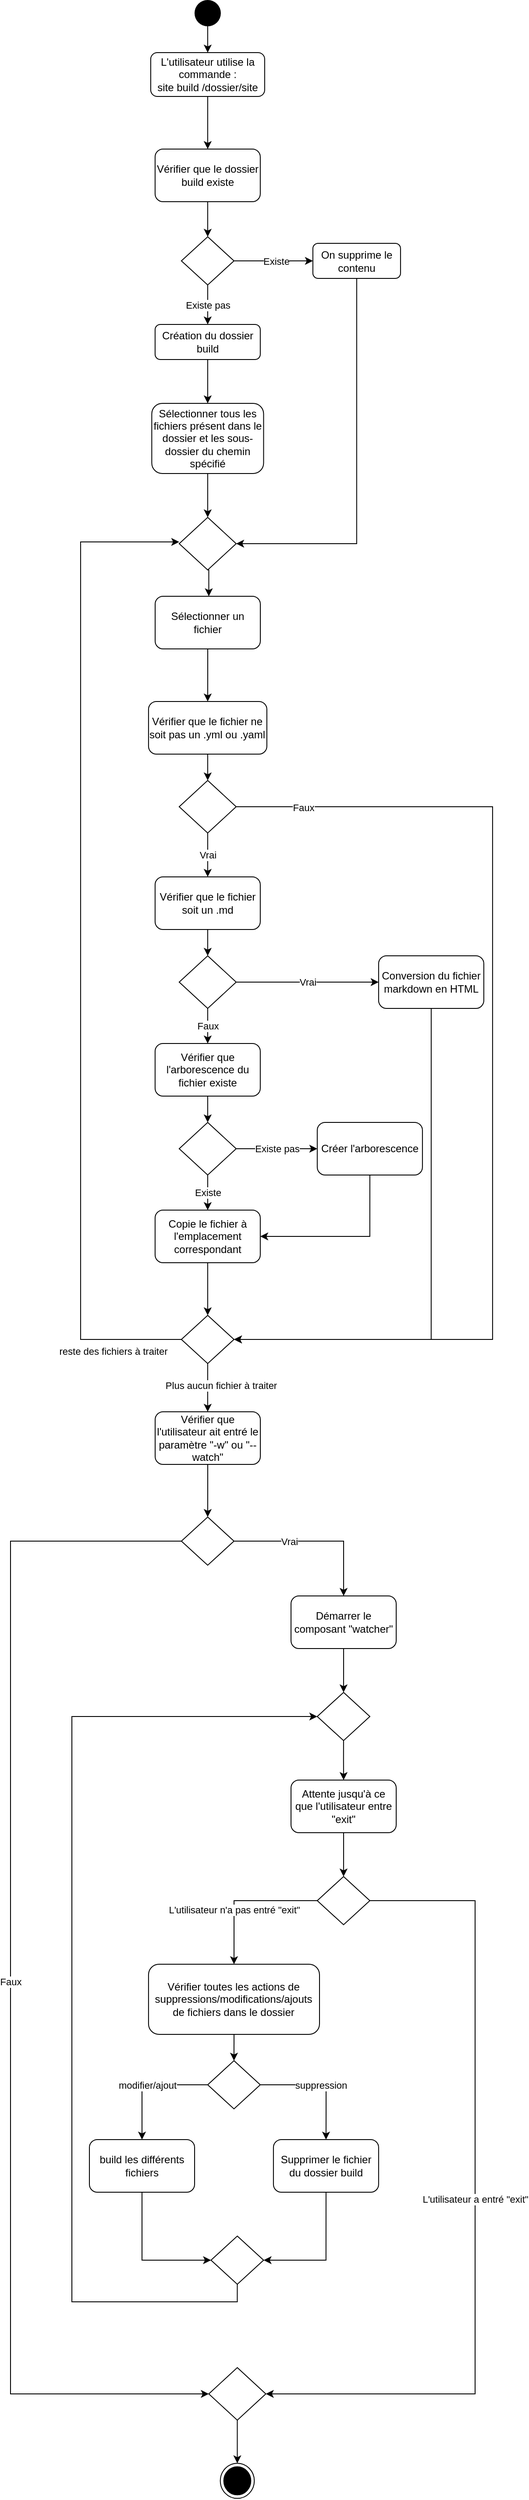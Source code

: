 <mxfile version="19.0.3" type="device" pages="4"><diagram id="C5RBs43oDa-KdzZeNtuy" name="Commande Build"><mxGraphModel dx="1422" dy="2034" grid="1" gridSize="10" guides="1" tooltips="1" connect="1" arrows="1" fold="1" page="1" pageScale="1" pageWidth="827" pageHeight="1169" math="0" shadow="0"><root><mxCell id="WIyWlLk6GJQsqaUBKTNV-0"/><mxCell id="WIyWlLk6GJQsqaUBKTNV-1" parent="WIyWlLk6GJQsqaUBKTNV-0"/><mxCell id="ptI0tRBdh9__5SQR9Xhv-3" style="edgeStyle=orthogonalEdgeStyle;rounded=0;orthogonalLoop=1;jettySize=auto;html=1;exitX=0.5;exitY=1;exitDx=0;exitDy=0;entryX=0.5;entryY=0;entryDx=0;entryDy=0;" parent="WIyWlLk6GJQsqaUBKTNV-1" source="WIyWlLk6GJQsqaUBKTNV-3" target="_w8r6mBDO4OIfjz4VmEl-11" edge="1"><mxGeometry relative="1" as="geometry"/></mxCell><mxCell id="WIyWlLk6GJQsqaUBKTNV-3" value="L'utilisateur utilise la commande :&lt;br&gt;site build /dossier/site" style="rounded=1;whiteSpace=wrap;html=1;fontSize=12;glass=0;strokeWidth=1;shadow=0;" parent="WIyWlLk6GJQsqaUBKTNV-1" vertex="1"><mxGeometry x="239.94" y="-1100" width="130" height="50" as="geometry"/></mxCell><mxCell id="ptI0tRBdh9__5SQR9Xhv-5" value="Existe" style="edgeStyle=orthogonalEdgeStyle;rounded=0;orthogonalLoop=1;jettySize=auto;html=1;exitX=1;exitY=0.5;exitDx=0;exitDy=0;entryX=0;entryY=0.5;entryDx=0;entryDy=0;spacingTop=0;" parent="WIyWlLk6GJQsqaUBKTNV-1" source="_w8r6mBDO4OIfjz4VmEl-14" target="ptI0tRBdh9__5SQR9Xhv-4" edge="1"><mxGeometry x="0.077" relative="1" as="geometry"><mxPoint x="374.94" y="-825.83" as="sourcePoint"/><mxPoint x="439.94" y="-825.83" as="targetPoint"/><mxPoint as="offset"/></mxGeometry></mxCell><mxCell id="er5tVC_h_3RnT4Bw6dKm-1" style="edgeStyle=orthogonalEdgeStyle;rounded=0;orthogonalLoop=1;jettySize=auto;html=1;exitX=0.5;exitY=1;exitDx=0;exitDy=0;entryX=0.5;entryY=0;entryDx=0;entryDy=0;" parent="WIyWlLk6GJQsqaUBKTNV-1" source="WIyWlLk6GJQsqaUBKTNV-12" target="er5tVC_h_3RnT4Bw6dKm-0" edge="1"><mxGeometry relative="1" as="geometry"/></mxCell><mxCell id="WIyWlLk6GJQsqaUBKTNV-12" value="Création du dossier build" style="rounded=1;whiteSpace=wrap;html=1;fontSize=12;glass=0;strokeWidth=1;shadow=0;" parent="WIyWlLk6GJQsqaUBKTNV-1" vertex="1"><mxGeometry x="244.94" y="-790" width="120" height="40" as="geometry"/></mxCell><mxCell id="ptI0tRBdh9__5SQR9Xhv-2" style="edgeStyle=orthogonalEdgeStyle;rounded=0;orthogonalLoop=1;jettySize=auto;html=1;exitX=0.5;exitY=1;exitDx=0;exitDy=0;entryX=0.5;entryY=0;entryDx=0;entryDy=0;" parent="WIyWlLk6GJQsqaUBKTNV-1" source="bXGSAcgydU-lV2JECeTQ-0" target="WIyWlLk6GJQsqaUBKTNV-3" edge="1"><mxGeometry relative="1" as="geometry"/></mxCell><mxCell id="bXGSAcgydU-lV2JECeTQ-0" value="" style="ellipse;fillColor=#000000;strokeColor=none;" parent="WIyWlLk6GJQsqaUBKTNV-1" vertex="1"><mxGeometry x="289.94" y="-1160" width="30" height="30" as="geometry"/></mxCell><mxCell id="_w8r6mBDO4OIfjz4VmEl-35" style="edgeStyle=orthogonalEdgeStyle;rounded=0;orthogonalLoop=1;jettySize=auto;html=1;exitX=0.5;exitY=1;exitDx=0;exitDy=0;entryX=1;entryY=0.5;entryDx=0;entryDy=0;" parent="WIyWlLk6GJQsqaUBKTNV-1" source="ptI0tRBdh9__5SQR9Xhv-4" target="_w8r6mBDO4OIfjz4VmEl-31" edge="1"><mxGeometry relative="1" as="geometry"/></mxCell><mxCell id="ptI0tRBdh9__5SQR9Xhv-4" value="On supprime le contenu" style="rounded=1;whiteSpace=wrap;html=1;" parent="WIyWlLk6GJQsqaUBKTNV-1" vertex="1"><mxGeometry x="424.94" y="-882.5" width="100" height="40" as="geometry"/></mxCell><mxCell id="_w8r6mBDO4OIfjz4VmEl-30" style="edgeStyle=orthogonalEdgeStyle;rounded=0;orthogonalLoop=1;jettySize=auto;html=1;exitX=0.5;exitY=1;exitDx=0;exitDy=0;entryX=1;entryY=0.5;entryDx=0;entryDy=0;" parent="WIyWlLk6GJQsqaUBKTNV-1" source="087R1gR97mAJSHJobQfg-9" target="_w8r6mBDO4OIfjz4VmEl-28" edge="1"><mxGeometry relative="1" as="geometry"/></mxCell><mxCell id="087R1gR97mAJSHJobQfg-9" value="Conversion du fichier markdown en HTML" style="rounded=1;whiteSpace=wrap;html=1;" parent="WIyWlLk6GJQsqaUBKTNV-1" vertex="1"><mxGeometry x="499.94" y="-70" width="120" height="60" as="geometry"/></mxCell><mxCell id="cjDAgUJWC8f53IqfWr1y-14" style="edgeStyle=orthogonalEdgeStyle;rounded=0;orthogonalLoop=1;jettySize=auto;html=1;exitX=0.5;exitY=1;exitDx=0;exitDy=0;entryX=0.5;entryY=0;entryDx=0;entryDy=0;" parent="WIyWlLk6GJQsqaUBKTNV-1" source="_w8r6mBDO4OIfjz4VmEl-4" target="_w8r6mBDO4OIfjz4VmEl-28" edge="1"><mxGeometry relative="1" as="geometry"/></mxCell><mxCell id="_w8r6mBDO4OIfjz4VmEl-4" value="Copie le fichier à l'emplacement correspondant" style="rounded=1;whiteSpace=wrap;html=1;" parent="WIyWlLk6GJQsqaUBKTNV-1" vertex="1"><mxGeometry x="244.94" y="220" width="120" height="60" as="geometry"/></mxCell><mxCell id="_w8r6mBDO4OIfjz4VmEl-13" value="" style="edgeStyle=orthogonalEdgeStyle;rounded=0;orthogonalLoop=1;jettySize=auto;html=1;entryX=0.5;entryY=0;entryDx=0;entryDy=0;" parent="WIyWlLk6GJQsqaUBKTNV-1" source="_w8r6mBDO4OIfjz4VmEl-11" target="_w8r6mBDO4OIfjz4VmEl-14" edge="1"><mxGeometry relative="1" as="geometry"><mxPoint x="304.94" y="-890" as="targetPoint"/></mxGeometry></mxCell><mxCell id="_w8r6mBDO4OIfjz4VmEl-11" value="Vérifier que le dossier build existe&lt;br&gt;" style="rounded=1;whiteSpace=wrap;html=1;" parent="WIyWlLk6GJQsqaUBKTNV-1" vertex="1"><mxGeometry x="244.94" y="-990" width="120" height="60" as="geometry"/></mxCell><mxCell id="_w8r6mBDO4OIfjz4VmEl-15" value="Existe pas" style="edgeStyle=orthogonalEdgeStyle;rounded=0;orthogonalLoop=1;jettySize=auto;html=1;exitX=0.5;exitY=1;exitDx=0;exitDy=0;entryX=0.5;entryY=0;entryDx=0;entryDy=0;" parent="WIyWlLk6GJQsqaUBKTNV-1" source="_w8r6mBDO4OIfjz4VmEl-14" target="WIyWlLk6GJQsqaUBKTNV-12" edge="1"><mxGeometry relative="1" as="geometry"/></mxCell><mxCell id="_w8r6mBDO4OIfjz4VmEl-14" value="" style="rhombus;whiteSpace=wrap;html=1;" parent="WIyWlLk6GJQsqaUBKTNV-1" vertex="1"><mxGeometry x="274.94" y="-890" width="60" height="55" as="geometry"/></mxCell><mxCell id="_w8r6mBDO4OIfjz4VmEl-18" style="edgeStyle=orthogonalEdgeStyle;rounded=0;orthogonalLoop=1;jettySize=auto;html=1;exitX=0.5;exitY=1;exitDx=0;exitDy=0;" parent="WIyWlLk6GJQsqaUBKTNV-1" edge="1"><mxGeometry relative="1" as="geometry"><mxPoint x="304.94" y="480" as="sourcePoint"/><mxPoint x="304.94" y="480" as="targetPoint"/></mxGeometry></mxCell><mxCell id="_w8r6mBDO4OIfjz4VmEl-23" style="edgeStyle=orthogonalEdgeStyle;rounded=0;orthogonalLoop=1;jettySize=auto;html=1;exitX=0.5;exitY=1;exitDx=0;exitDy=0;entryX=0.5;entryY=0;entryDx=0;entryDy=0;" parent="WIyWlLk6GJQsqaUBKTNV-1" source="er5tVC_h_3RnT4Bw6dKm-3" target="_w8r6mBDO4OIfjz4VmEl-24" edge="1"><mxGeometry relative="1" as="geometry"><mxPoint x="306.22" y="-400" as="sourcePoint"/><mxPoint x="304.94" y="-320" as="targetPoint"/></mxGeometry></mxCell><mxCell id="_w8r6mBDO4OIfjz4VmEl-42" style="edgeStyle=orthogonalEdgeStyle;rounded=0;orthogonalLoop=1;jettySize=auto;html=1;exitX=0.5;exitY=1;exitDx=0;exitDy=0;entryX=0.5;entryY=0;entryDx=0;entryDy=0;" parent="WIyWlLk6GJQsqaUBKTNV-1" source="_w8r6mBDO4OIfjz4VmEl-24" target="_w8r6mBDO4OIfjz4VmEl-41" edge="1"><mxGeometry relative="1" as="geometry"/></mxCell><mxCell id="_w8r6mBDO4OIfjz4VmEl-24" value="&lt;span style=&quot;&quot;&gt;Vérifier que le fichier ne soit pas un .yml ou .yaml&lt;br&gt;&lt;/span&gt;" style="rounded=1;whiteSpace=wrap;html=1;" parent="WIyWlLk6GJQsqaUBKTNV-1" vertex="1"><mxGeometry x="237.44" y="-360" width="135" height="60" as="geometry"/></mxCell><mxCell id="_w8r6mBDO4OIfjz4VmEl-36" style="edgeStyle=orthogonalEdgeStyle;rounded=0;orthogonalLoop=1;jettySize=auto;html=1;exitX=0;exitY=0.5;exitDx=0;exitDy=0;entryX=0;entryY=0.5;entryDx=0;entryDy=0;" parent="WIyWlLk6GJQsqaUBKTNV-1" source="_w8r6mBDO4OIfjz4VmEl-28" edge="1"><mxGeometry relative="1" as="geometry"><mxPoint x="265.12" y="365.5" as="sourcePoint"/><mxPoint x="272.44" y="-542" as="targetPoint"/><Array as="points"><mxPoint x="159.94" y="368"/><mxPoint x="159.94" y="-542"/></Array></mxGeometry></mxCell><mxCell id="_w8r6mBDO4OIfjz4VmEl-46" value="reste des fichiers à traiter" style="edgeLabel;html=1;align=center;verticalAlign=middle;resizable=0;points=[];" parent="_w8r6mBDO4OIfjz4VmEl-36" vertex="1" connectable="0"><mxGeometry x="-0.834" relative="1" as="geometry"><mxPoint x="16" y="13" as="offset"/></mxGeometry></mxCell><mxCell id="_w8r6mBDO4OIfjz4VmEl-38" value="Plus aucun fichier à traiter" style="edgeStyle=orthogonalEdgeStyle;rounded=0;orthogonalLoop=1;jettySize=auto;html=1;exitX=0.5;exitY=1;exitDx=0;exitDy=0;entryX=0.5;entryY=0;entryDx=0;entryDy=0;" parent="WIyWlLk6GJQsqaUBKTNV-1" source="_w8r6mBDO4OIfjz4VmEl-28" edge="1"><mxGeometry x="-0.091" y="15" relative="1" as="geometry"><mxPoint as="offset"/><mxPoint x="304.94" y="450" as="targetPoint"/></mxGeometry></mxCell><mxCell id="_w8r6mBDO4OIfjz4VmEl-28" value="" style="rhombus;whiteSpace=wrap;html=1;" parent="WIyWlLk6GJQsqaUBKTNV-1" vertex="1"><mxGeometry x="274.94" y="340" width="60" height="55" as="geometry"/></mxCell><mxCell id="_w8r6mBDO4OIfjz4VmEl-33" style="edgeStyle=orthogonalEdgeStyle;rounded=0;orthogonalLoop=1;jettySize=auto;html=1;exitX=0.5;exitY=1;exitDx=0;exitDy=0;entryX=0.5;entryY=0;entryDx=0;entryDy=0;" parent="WIyWlLk6GJQsqaUBKTNV-1" source="_w8r6mBDO4OIfjz4VmEl-31" edge="1"><mxGeometry relative="1" as="geometry"><mxPoint x="306.22" y="-480" as="targetPoint"/></mxGeometry></mxCell><mxCell id="_w8r6mBDO4OIfjz4VmEl-31" value="" style="rhombus;whiteSpace=wrap;html=1;" parent="WIyWlLk6GJQsqaUBKTNV-1" vertex="1"><mxGeometry x="272.44" y="-570" width="65" height="60" as="geometry"/></mxCell><mxCell id="cjDAgUJWC8f53IqfWr1y-10" style="edgeStyle=orthogonalEdgeStyle;rounded=0;orthogonalLoop=1;jettySize=auto;html=1;exitX=0.5;exitY=1;exitDx=0;exitDy=0;entryX=0.5;entryY=0;entryDx=0;entryDy=0;" parent="WIyWlLk6GJQsqaUBKTNV-1" source="_w8r6mBDO4OIfjz4VmEl-39" target="cjDAgUJWC8f53IqfWr1y-9" edge="1"><mxGeometry relative="1" as="geometry"/></mxCell><mxCell id="_w8r6mBDO4OIfjz4VmEl-39" value="&lt;span style=&quot;&quot;&gt;Vérifier que l'arborescence du fichier existe&lt;/span&gt;" style="rounded=1;whiteSpace=wrap;html=1;" parent="WIyWlLk6GJQsqaUBKTNV-1" vertex="1"><mxGeometry x="244.94" y="30" width="120" height="60" as="geometry"/></mxCell><mxCell id="_w8r6mBDO4OIfjz4VmEl-44" style="edgeStyle=orthogonalEdgeStyle;rounded=0;orthogonalLoop=1;jettySize=auto;html=1;exitX=1;exitY=0.5;exitDx=0;exitDy=0;entryX=1;entryY=0.5;entryDx=0;entryDy=0;" parent="WIyWlLk6GJQsqaUBKTNV-1" source="_w8r6mBDO4OIfjz4VmEl-41" target="_w8r6mBDO4OIfjz4VmEl-28" edge="1"><mxGeometry relative="1" as="geometry"><Array as="points"><mxPoint x="629.94" y="-240"/><mxPoint x="629.94" y="367"/></Array></mxGeometry></mxCell><mxCell id="_w8r6mBDO4OIfjz4VmEl-45" value="Faux" style="edgeLabel;html=1;align=center;verticalAlign=middle;resizable=0;points=[];" parent="_w8r6mBDO4OIfjz4VmEl-44" vertex="1" connectable="0"><mxGeometry x="-0.872" y="-1" relative="1" as="geometry"><mxPoint as="offset"/></mxGeometry></mxCell><mxCell id="_w8r6mBDO4OIfjz4VmEl-47" value="Vrai" style="edgeStyle=orthogonalEdgeStyle;rounded=0;orthogonalLoop=1;jettySize=auto;html=1;exitX=0.5;exitY=1;exitDx=0;exitDy=0;entryX=0.5;entryY=0;entryDx=0;entryDy=0;" parent="WIyWlLk6GJQsqaUBKTNV-1" source="_w8r6mBDO4OIfjz4VmEl-41" target="_w8r6mBDO4OIfjz4VmEl-43" edge="1"><mxGeometry relative="1" as="geometry"/></mxCell><mxCell id="_w8r6mBDO4OIfjz4VmEl-41" value="" style="rhombus;whiteSpace=wrap;html=1;" parent="WIyWlLk6GJQsqaUBKTNV-1" vertex="1"><mxGeometry x="272.44" y="-270" width="65" height="60" as="geometry"/></mxCell><mxCell id="cjDAgUJWC8f53IqfWr1y-4" style="edgeStyle=orthogonalEdgeStyle;rounded=0;orthogonalLoop=1;jettySize=auto;html=1;exitX=0.5;exitY=1;exitDx=0;exitDy=0;entryX=0.5;entryY=0;entryDx=0;entryDy=0;" parent="WIyWlLk6GJQsqaUBKTNV-1" source="_w8r6mBDO4OIfjz4VmEl-43" target="cjDAgUJWC8f53IqfWr1y-3" edge="1"><mxGeometry relative="1" as="geometry"/></mxCell><mxCell id="_w8r6mBDO4OIfjz4VmEl-43" value="Vérifier que le fichier soit un .md" style="rounded=1;whiteSpace=wrap;html=1;" parent="WIyWlLk6GJQsqaUBKTNV-1" vertex="1"><mxGeometry x="244.94" y="-160" width="120" height="60" as="geometry"/></mxCell><mxCell id="cjDAgUJWC8f53IqfWr1y-5" value="Vrai" style="edgeStyle=orthogonalEdgeStyle;rounded=0;orthogonalLoop=1;jettySize=auto;html=1;exitX=1;exitY=0.5;exitDx=0;exitDy=0;entryX=0;entryY=0.5;entryDx=0;entryDy=0;" parent="WIyWlLk6GJQsqaUBKTNV-1" source="cjDAgUJWC8f53IqfWr1y-3" target="087R1gR97mAJSHJobQfg-9" edge="1"><mxGeometry relative="1" as="geometry"/></mxCell><mxCell id="cjDAgUJWC8f53IqfWr1y-6" value="Faux" style="edgeStyle=orthogonalEdgeStyle;rounded=0;orthogonalLoop=1;jettySize=auto;html=1;exitX=0.5;exitY=1;exitDx=0;exitDy=0;entryX=0.5;entryY=0;entryDx=0;entryDy=0;" parent="WIyWlLk6GJQsqaUBKTNV-1" source="cjDAgUJWC8f53IqfWr1y-3" target="_w8r6mBDO4OIfjz4VmEl-39" edge="1"><mxGeometry relative="1" as="geometry"/></mxCell><mxCell id="cjDAgUJWC8f53IqfWr1y-3" value="" style="rhombus;whiteSpace=wrap;html=1;" parent="WIyWlLk6GJQsqaUBKTNV-1" vertex="1"><mxGeometry x="272.44" y="-70" width="65" height="60" as="geometry"/></mxCell><mxCell id="cjDAgUJWC8f53IqfWr1y-13" style="edgeStyle=orthogonalEdgeStyle;rounded=0;orthogonalLoop=1;jettySize=auto;html=1;exitX=0.5;exitY=1;exitDx=0;exitDy=0;entryX=1;entryY=0.5;entryDx=0;entryDy=0;" parent="WIyWlLk6GJQsqaUBKTNV-1" source="cjDAgUJWC8f53IqfWr1y-8" target="_w8r6mBDO4OIfjz4VmEl-4" edge="1"><mxGeometry relative="1" as="geometry"/></mxCell><mxCell id="cjDAgUJWC8f53IqfWr1y-8" value="Créer l'arborescence" style="rounded=1;whiteSpace=wrap;html=1;" parent="WIyWlLk6GJQsqaUBKTNV-1" vertex="1"><mxGeometry x="429.94" y="120" width="120" height="60" as="geometry"/></mxCell><mxCell id="cjDAgUJWC8f53IqfWr1y-11" value="Existe pas" style="edgeStyle=orthogonalEdgeStyle;rounded=0;orthogonalLoop=1;jettySize=auto;html=1;exitX=1;exitY=0.5;exitDx=0;exitDy=0;entryX=0;entryY=0.5;entryDx=0;entryDy=0;" parent="WIyWlLk6GJQsqaUBKTNV-1" source="cjDAgUJWC8f53IqfWr1y-9" target="cjDAgUJWC8f53IqfWr1y-8" edge="1"><mxGeometry relative="1" as="geometry"/></mxCell><mxCell id="cjDAgUJWC8f53IqfWr1y-12" value="Existe" style="edgeStyle=orthogonalEdgeStyle;rounded=0;orthogonalLoop=1;jettySize=auto;html=1;exitX=0.5;exitY=1;exitDx=0;exitDy=0;entryX=0.5;entryY=0;entryDx=0;entryDy=0;" parent="WIyWlLk6GJQsqaUBKTNV-1" source="cjDAgUJWC8f53IqfWr1y-9" target="_w8r6mBDO4OIfjz4VmEl-4" edge="1"><mxGeometry relative="1" as="geometry"/></mxCell><mxCell id="cjDAgUJWC8f53IqfWr1y-9" value="" style="rhombus;whiteSpace=wrap;html=1;" parent="WIyWlLk6GJQsqaUBKTNV-1" vertex="1"><mxGeometry x="272.44" y="120" width="65" height="60" as="geometry"/></mxCell><mxCell id="er5tVC_h_3RnT4Bw6dKm-2" style="edgeStyle=orthogonalEdgeStyle;rounded=0;orthogonalLoop=1;jettySize=auto;html=1;exitX=0.5;exitY=1;exitDx=0;exitDy=0;entryX=0.5;entryY=0;entryDx=0;entryDy=0;" parent="WIyWlLk6GJQsqaUBKTNV-1" source="er5tVC_h_3RnT4Bw6dKm-0" target="_w8r6mBDO4OIfjz4VmEl-31" edge="1"><mxGeometry relative="1" as="geometry"/></mxCell><mxCell id="er5tVC_h_3RnT4Bw6dKm-0" value="&lt;span style=&quot;&quot;&gt;Sélectionner tous les fichiers présent dans le dossier et les sous-dossier du chemin spécifié&lt;/span&gt;" style="rounded=1;whiteSpace=wrap;html=1;" parent="WIyWlLk6GJQsqaUBKTNV-1" vertex="1"><mxGeometry x="241.16" y="-700" width="127.56" height="80" as="geometry"/></mxCell><mxCell id="er5tVC_h_3RnT4Bw6dKm-3" value="Sélectionner un fichier" style="rounded=1;whiteSpace=wrap;html=1;" parent="WIyWlLk6GJQsqaUBKTNV-1" vertex="1"><mxGeometry x="245" y="-480" width="120" height="60" as="geometry"/></mxCell><mxCell id="1aYvOB1iLBMmKloqd1Jg-2" style="edgeStyle=orthogonalEdgeStyle;rounded=0;orthogonalLoop=1;jettySize=auto;html=1;exitX=0.5;exitY=1;exitDx=0;exitDy=0;entryX=0.5;entryY=0;entryDx=0;entryDy=0;" parent="WIyWlLk6GJQsqaUBKTNV-1" source="1aYvOB1iLBMmKloqd1Jg-0" target="1aYvOB1iLBMmKloqd1Jg-1" edge="1"><mxGeometry relative="1" as="geometry"/></mxCell><mxCell id="1aYvOB1iLBMmKloqd1Jg-0" value="Vérifier que l'utilisateur ait entré le paramètre &quot;-w&quot; ou &quot;--watch&quot;" style="rounded=1;whiteSpace=wrap;html=1;" parent="WIyWlLk6GJQsqaUBKTNV-1" vertex="1"><mxGeometry x="245" y="450" width="120" height="60" as="geometry"/></mxCell><mxCell id="1aYvOB1iLBMmKloqd1Jg-3" style="edgeStyle=orthogonalEdgeStyle;rounded=0;orthogonalLoop=1;jettySize=auto;html=1;exitX=1;exitY=0.5;exitDx=0;exitDy=0;entryX=0.5;entryY=0;entryDx=0;entryDy=0;" parent="WIyWlLk6GJQsqaUBKTNV-1" source="1aYvOB1iLBMmKloqd1Jg-1" target="1aYvOB1iLBMmKloqd1Jg-5" edge="1"><mxGeometry relative="1" as="geometry"><mxPoint x="460" y="710" as="targetPoint"/></mxGeometry></mxCell><mxCell id="1aYvOB1iLBMmKloqd1Jg-4" value="Vrai" style="edgeLabel;html=1;align=center;verticalAlign=middle;resizable=0;points=[];" parent="1aYvOB1iLBMmKloqd1Jg-3" vertex="1" connectable="0"><mxGeometry x="-0.334" y="1" relative="1" as="geometry"><mxPoint y="1" as="offset"/></mxGeometry></mxCell><mxCell id="1aYvOB1iLBMmKloqd1Jg-30" value="Faux" style="edgeStyle=orthogonalEdgeStyle;rounded=0;orthogonalLoop=1;jettySize=auto;html=1;exitX=0;exitY=0.5;exitDx=0;exitDy=0;entryX=0;entryY=0.5;entryDx=0;entryDy=0;" parent="WIyWlLk6GJQsqaUBKTNV-1" source="1aYvOB1iLBMmKloqd1Jg-1" target="1aYvOB1iLBMmKloqd1Jg-26" edge="1"><mxGeometry relative="1" as="geometry"><mxPoint x="100" y="1370" as="targetPoint"/><Array as="points"><mxPoint x="80" y="598"/><mxPoint x="80" y="1570"/></Array></mxGeometry></mxCell><mxCell id="1aYvOB1iLBMmKloqd1Jg-1" value="" style="rhombus;whiteSpace=wrap;html=1;" parent="WIyWlLk6GJQsqaUBKTNV-1" vertex="1"><mxGeometry x="274.94" y="570" width="60" height="55" as="geometry"/></mxCell><mxCell id="1aYvOB1iLBMmKloqd1Jg-33" style="edgeStyle=orthogonalEdgeStyle;rounded=0;orthogonalLoop=1;jettySize=auto;html=1;exitX=0.5;exitY=1;exitDx=0;exitDy=0;entryX=0.5;entryY=0;entryDx=0;entryDy=0;" parent="WIyWlLk6GJQsqaUBKTNV-1" source="1aYvOB1iLBMmKloqd1Jg-5" target="1aYvOB1iLBMmKloqd1Jg-32" edge="1"><mxGeometry relative="1" as="geometry"/></mxCell><mxCell id="1aYvOB1iLBMmKloqd1Jg-5" value="Démarrer le composant &quot;watcher&quot;" style="rounded=1;whiteSpace=wrap;html=1;" parent="WIyWlLk6GJQsqaUBKTNV-1" vertex="1"><mxGeometry x="400" y="660" width="120" height="60" as="geometry"/></mxCell><mxCell id="1aYvOB1iLBMmKloqd1Jg-11" value="L'utilisateur a entré &quot;exit&quot;" style="edgeStyle=orthogonalEdgeStyle;rounded=0;orthogonalLoop=1;jettySize=auto;html=1;exitX=1;exitY=0.5;exitDx=0;exitDy=0;entryX=1;entryY=0.5;entryDx=0;entryDy=0;" parent="WIyWlLk6GJQsqaUBKTNV-1" source="1aYvOB1iLBMmKloqd1Jg-10" target="1aYvOB1iLBMmKloqd1Jg-26" edge="1"><mxGeometry relative="1" as="geometry"><mxPoint x="400" y="1618" as="targetPoint"/><Array as="points"><mxPoint x="610" y="1008"/><mxPoint x="610" y="1570"/></Array></mxGeometry></mxCell><mxCell id="1aYvOB1iLBMmKloqd1Jg-15" value="L'utilisateur n'a pas entré &quot;exit&quot;" style="edgeStyle=orthogonalEdgeStyle;rounded=0;orthogonalLoop=1;jettySize=auto;html=1;exitX=0;exitY=0.5;exitDx=0;exitDy=0;entryX=0.5;entryY=0;entryDx=0;entryDy=0;" parent="WIyWlLk6GJQsqaUBKTNV-1" source="1aYvOB1iLBMmKloqd1Jg-10" target="1aYvOB1iLBMmKloqd1Jg-14" edge="1"><mxGeometry x="0.254" relative="1" as="geometry"><mxPoint x="330" y="1090" as="targetPoint"/><mxPoint as="offset"/></mxGeometry></mxCell><mxCell id="1aYvOB1iLBMmKloqd1Jg-10" value="" style="rhombus;whiteSpace=wrap;html=1;" parent="WIyWlLk6GJQsqaUBKTNV-1" vertex="1"><mxGeometry x="429.94" y="980" width="60" height="55" as="geometry"/></mxCell><mxCell id="1aYvOB1iLBMmKloqd1Jg-13" style="edgeStyle=orthogonalEdgeStyle;rounded=0;orthogonalLoop=1;jettySize=auto;html=1;exitX=0.5;exitY=1;exitDx=0;exitDy=0;entryX=0.5;entryY=0;entryDx=0;entryDy=0;" parent="WIyWlLk6GJQsqaUBKTNV-1" source="1aYvOB1iLBMmKloqd1Jg-12" target="1aYvOB1iLBMmKloqd1Jg-10" edge="1"><mxGeometry relative="1" as="geometry"/></mxCell><mxCell id="1aYvOB1iLBMmKloqd1Jg-12" value="Attente jusqu'à ce que l'utilisateur entre &quot;exit&quot;" style="rounded=1;whiteSpace=wrap;html=1;" parent="WIyWlLk6GJQsqaUBKTNV-1" vertex="1"><mxGeometry x="400" y="870" width="120" height="60" as="geometry"/></mxCell><mxCell id="1aYvOB1iLBMmKloqd1Jg-19" style="edgeStyle=orthogonalEdgeStyle;rounded=0;orthogonalLoop=1;jettySize=auto;html=1;exitX=0.5;exitY=1;exitDx=0;exitDy=0;entryX=0.5;entryY=0;entryDx=0;entryDy=0;" parent="WIyWlLk6GJQsqaUBKTNV-1" source="1aYvOB1iLBMmKloqd1Jg-14" target="1aYvOB1iLBMmKloqd1Jg-20" edge="1"><mxGeometry relative="1" as="geometry"><mxPoint x="335" y="1220" as="targetPoint"/></mxGeometry></mxCell><mxCell id="1aYvOB1iLBMmKloqd1Jg-14" value="Vérifier toutes les actions de suppressions/modifications/ajouts de fichiers dans le dossier" style="rounded=1;whiteSpace=wrap;html=1;" parent="WIyWlLk6GJQsqaUBKTNV-1" vertex="1"><mxGeometry x="237.44" y="1080" width="195.06" height="80" as="geometry"/></mxCell><mxCell id="1aYvOB1iLBMmKloqd1Jg-23" value="suppression" style="edgeStyle=orthogonalEdgeStyle;rounded=0;orthogonalLoop=1;jettySize=auto;html=1;exitX=1;exitY=0.5;exitDx=0;exitDy=0;entryX=0.5;entryY=0;entryDx=0;entryDy=0;" parent="WIyWlLk6GJQsqaUBKTNV-1" source="1aYvOB1iLBMmKloqd1Jg-20" target="1aYvOB1iLBMmKloqd1Jg-22" edge="1"><mxGeometry relative="1" as="geometry"><Array as="points"><mxPoint x="440" y="1248"/><mxPoint x="440" y="1350"/></Array></mxGeometry></mxCell><mxCell id="1aYvOB1iLBMmKloqd1Jg-24" value="modifier/ajout" style="edgeStyle=orthogonalEdgeStyle;rounded=0;orthogonalLoop=1;jettySize=auto;html=1;exitX=0;exitY=0.5;exitDx=0;exitDy=0;entryX=0.5;entryY=0;entryDx=0;entryDy=0;" parent="WIyWlLk6GJQsqaUBKTNV-1" source="1aYvOB1iLBMmKloqd1Jg-20" target="1aYvOB1iLBMmKloqd1Jg-25" edge="1"><mxGeometry relative="1" as="geometry"><mxPoint x="220" y="1350" as="targetPoint"/></mxGeometry></mxCell><mxCell id="1aYvOB1iLBMmKloqd1Jg-20" value="" style="rhombus;whiteSpace=wrap;html=1;" parent="WIyWlLk6GJQsqaUBKTNV-1" vertex="1"><mxGeometry x="304.94" y="1190" width="60" height="55" as="geometry"/></mxCell><mxCell id="1aYvOB1iLBMmKloqd1Jg-38" style="edgeStyle=orthogonalEdgeStyle;rounded=0;orthogonalLoop=1;jettySize=auto;html=1;exitX=0.5;exitY=1;exitDx=0;exitDy=0;entryX=1;entryY=0.5;entryDx=0;entryDy=0;" parent="WIyWlLk6GJQsqaUBKTNV-1" source="1aYvOB1iLBMmKloqd1Jg-22" target="1aYvOB1iLBMmKloqd1Jg-36" edge="1"><mxGeometry relative="1" as="geometry"/></mxCell><mxCell id="1aYvOB1iLBMmKloqd1Jg-22" value="Supprimer le fichier du dossier build" style="rounded=1;whiteSpace=wrap;html=1;" parent="WIyWlLk6GJQsqaUBKTNV-1" vertex="1"><mxGeometry x="379.94" y="1280" width="120" height="60" as="geometry"/></mxCell><mxCell id="1aYvOB1iLBMmKloqd1Jg-37" style="edgeStyle=orthogonalEdgeStyle;rounded=0;orthogonalLoop=1;jettySize=auto;html=1;exitX=0.5;exitY=1;exitDx=0;exitDy=0;entryX=0;entryY=0.5;entryDx=0;entryDy=0;" parent="WIyWlLk6GJQsqaUBKTNV-1" source="1aYvOB1iLBMmKloqd1Jg-25" target="1aYvOB1iLBMmKloqd1Jg-36" edge="1"><mxGeometry relative="1" as="geometry"/></mxCell><mxCell id="1aYvOB1iLBMmKloqd1Jg-25" value="build les différents fichiers" style="rounded=1;whiteSpace=wrap;html=1;" parent="WIyWlLk6GJQsqaUBKTNV-1" vertex="1"><mxGeometry x="170" y="1280" width="120" height="60" as="geometry"/></mxCell><mxCell id="1aYvOB1iLBMmKloqd1Jg-41" style="edgeStyle=orthogonalEdgeStyle;rounded=0;orthogonalLoop=1;jettySize=auto;html=1;exitX=0.5;exitY=1;exitDx=0;exitDy=0;entryX=0.5;entryY=0;entryDx=0;entryDy=0;" parent="WIyWlLk6GJQsqaUBKTNV-1" source="1aYvOB1iLBMmKloqd1Jg-26" target="1aYvOB1iLBMmKloqd1Jg-40" edge="1"><mxGeometry relative="1" as="geometry"><mxPoint x="338.53" y="1590" as="sourcePoint"/><mxPoint x="332.53" y="1640" as="targetPoint"/></mxGeometry></mxCell><mxCell id="1aYvOB1iLBMmKloqd1Jg-26" value="" style="rhombus;whiteSpace=wrap;html=1;" parent="WIyWlLk6GJQsqaUBKTNV-1" vertex="1"><mxGeometry x="306.19" y="1540" width="65.06" height="60" as="geometry"/></mxCell><mxCell id="1aYvOB1iLBMmKloqd1Jg-34" style="edgeStyle=orthogonalEdgeStyle;rounded=0;orthogonalLoop=1;jettySize=auto;html=1;exitX=0.5;exitY=1;exitDx=0;exitDy=0;entryX=0.5;entryY=0;entryDx=0;entryDy=0;" parent="WIyWlLk6GJQsqaUBKTNV-1" source="1aYvOB1iLBMmKloqd1Jg-32" target="1aYvOB1iLBMmKloqd1Jg-12" edge="1"><mxGeometry relative="1" as="geometry"/></mxCell><mxCell id="1aYvOB1iLBMmKloqd1Jg-32" value="" style="rhombus;whiteSpace=wrap;html=1;" parent="WIyWlLk6GJQsqaUBKTNV-1" vertex="1"><mxGeometry x="429.94" y="770" width="60" height="55" as="geometry"/></mxCell><mxCell id="1aYvOB1iLBMmKloqd1Jg-39" style="edgeStyle=orthogonalEdgeStyle;rounded=0;orthogonalLoop=1;jettySize=auto;html=1;exitX=0.5;exitY=1;exitDx=0;exitDy=0;entryX=0;entryY=0.5;entryDx=0;entryDy=0;" parent="WIyWlLk6GJQsqaUBKTNV-1" source="1aYvOB1iLBMmKloqd1Jg-36" target="1aYvOB1iLBMmKloqd1Jg-32" edge="1"><mxGeometry relative="1" as="geometry"><mxPoint x="210" y="790" as="targetPoint"/><Array as="points"><mxPoint x="339" y="1465"/><mxPoint x="150" y="1465"/><mxPoint x="150" y="798"/></Array></mxGeometry></mxCell><mxCell id="1aYvOB1iLBMmKloqd1Jg-36" value="" style="rhombus;whiteSpace=wrap;html=1;" parent="WIyWlLk6GJQsqaUBKTNV-1" vertex="1"><mxGeometry x="308.72" y="1390" width="60" height="55" as="geometry"/></mxCell><mxCell id="1aYvOB1iLBMmKloqd1Jg-40" value="" style="ellipse;html=1;shape=endState;fillColor=#000000;strokeColor=#000000;rotation=0;" parent="WIyWlLk6GJQsqaUBKTNV-1" vertex="1"><mxGeometry x="319.32" y="1649.16" width="38.81" height="40" as="geometry"/></mxCell></root></mxGraphModel></diagram><diagram id="esBkTLclcTZsxy_vAvtG" name="Commande Init"><mxGraphModel dx="1422" dy="865" grid="1" gridSize="10" guides="1" tooltips="1" connect="1" arrows="1" fold="1" page="1" pageScale="1" pageWidth="827" pageHeight="1169" math="0" shadow="0"><root><mxCell id="0"/><mxCell id="1" parent="0"/><mxCell id="W2eBN1U4A_FDn9MpWul7-10" style="edgeStyle=orthogonalEdgeStyle;rounded=0;orthogonalLoop=1;jettySize=auto;html=1;exitX=0.5;exitY=1;exitDx=0;exitDy=0;entryX=0.5;entryY=0;entryDx=0;entryDy=0;" parent="1" source="n4WnDY0RS8oIqjxgZon0-2" target="W2eBN1U4A_FDn9MpWul7-8" edge="1"><mxGeometry relative="1" as="geometry"/></mxCell><mxCell id="n4WnDY0RS8oIqjxgZon0-2" value="L'utilisateur utilise la commande :&lt;br&gt;site init /dossier/site" style="rounded=1;whiteSpace=wrap;html=1;fontSize=12;glass=0;strokeWidth=1;shadow=0;" parent="1" vertex="1"><mxGeometry x="310" y="80" width="145" height="60" as="geometry"/></mxCell><mxCell id="n4WnDY0RS8oIqjxgZon0-8" style="edgeStyle=orthogonalEdgeStyle;rounded=0;orthogonalLoop=1;jettySize=auto;html=1;exitX=0.5;exitY=1;exitDx=0;exitDy=0;entryX=0.5;entryY=0;entryDx=0;entryDy=0;" parent="1" source="n4WnDY0RS8oIqjxgZon0-9" target="n4WnDY0RS8oIqjxgZon0-2" edge="1"><mxGeometry relative="1" as="geometry"/></mxCell><mxCell id="n4WnDY0RS8oIqjxgZon0-9" value="" style="ellipse;fillColor=#000000;strokeColor=none;" parent="1" vertex="1"><mxGeometry x="367.5" y="10" width="30" height="30" as="geometry"/></mxCell><mxCell id="n4WnDY0RS8oIqjxgZon0-10" value="" style="ellipse;html=1;shape=endState;fillColor=#000000;strokeColor=#000000;" parent="1" vertex="1"><mxGeometry x="367.5" y="780" width="30" height="30" as="geometry"/></mxCell><mxCell id="n4WnDY0RS8oIqjxgZon0-20" style="edgeStyle=orthogonalEdgeStyle;rounded=0;orthogonalLoop=1;jettySize=auto;html=1;exitX=0.5;exitY=1;exitDx=0;exitDy=0;entryX=1;entryY=0.5;entryDx=0;entryDy=0;" parent="1" source="n4WnDY0RS8oIqjxgZon0-18" target="W2eBN1U4A_FDn9MpWul7-7" edge="1"><mxGeometry relative="1" as="geometry"><Array as="points"><mxPoint x="560" y="610"/></Array><mxPoint x="380" y="760" as="targetPoint"/></mxGeometry></mxCell><mxCell id="n4WnDY0RS8oIqjxgZon0-18" value="Création du fichier &quot;config.yaml&quot; par défaut" style="rounded=1;whiteSpace=wrap;html=1;" parent="1" vertex="1"><mxGeometry x="500" y="480" width="120" height="60" as="geometry"/></mxCell><mxCell id="W2eBN1U4A_FDn9MpWul7-6" value="Existe pas" style="edgeStyle=orthogonalEdgeStyle;rounded=0;orthogonalLoop=1;jettySize=auto;html=1;exitX=1;exitY=0.5;exitDx=0;exitDy=0;entryX=0;entryY=0.5;entryDx=0;entryDy=0;" parent="1" source="W2eBN1U4A_FDn9MpWul7-1" target="n4WnDY0RS8oIqjxgZon0-18" edge="1"><mxGeometry relative="1" as="geometry"/></mxCell><mxCell id="W2eBN1U4A_FDn9MpWul7-17" value="Existe" style="edgeStyle=orthogonalEdgeStyle;rounded=0;orthogonalLoop=1;jettySize=auto;html=1;exitX=0.5;exitY=1;exitDx=0;exitDy=0;entryX=0.5;entryY=0;entryDx=0;entryDy=0;" parent="1" source="W2eBN1U4A_FDn9MpWul7-1" target="W2eBN1U4A_FDn9MpWul7-7" edge="1"><mxGeometry relative="1" as="geometry"/></mxCell><mxCell id="W2eBN1U4A_FDn9MpWul7-1" value="" style="rhombus;whiteSpace=wrap;html=1;" parent="1" vertex="1"><mxGeometry x="350" y="480" width="65" height="60" as="geometry"/></mxCell><mxCell id="W2eBN1U4A_FDn9MpWul7-5" style="edgeStyle=orthogonalEdgeStyle;rounded=0;orthogonalLoop=1;jettySize=auto;html=1;exitX=0.5;exitY=1;exitDx=0;exitDy=0;entryX=0.5;entryY=0;entryDx=0;entryDy=0;" parent="1" source="W2eBN1U4A_FDn9MpWul7-3" target="W2eBN1U4A_FDn9MpWul7-1" edge="1"><mxGeometry relative="1" as="geometry"/></mxCell><mxCell id="W2eBN1U4A_FDn9MpWul7-3" value="&lt;span style=&quot;&quot;&gt;Vérifier qu'un fichier config.yaml existe&lt;/span&gt;" style="rounded=1;whiteSpace=wrap;html=1;" parent="1" vertex="1"><mxGeometry x="322.5" y="380" width="120" height="60" as="geometry"/></mxCell><mxCell id="W2eBN1U4A_FDn9MpWul7-19" style="edgeStyle=orthogonalEdgeStyle;rounded=0;orthogonalLoop=1;jettySize=auto;html=1;exitX=0.5;exitY=1;exitDx=0;exitDy=0;entryX=0.5;entryY=0;entryDx=0;entryDy=0;" parent="1" source="W2eBN1U4A_FDn9MpWul7-7" target="W2eBN1U4A_FDn9MpWul7-18" edge="1"><mxGeometry relative="1" as="geometry"/></mxCell><mxCell id="W2eBN1U4A_FDn9MpWul7-7" value="&lt;span style=&quot;&quot;&gt;Vérifier qu'un fichier index.md existe&lt;/span&gt;" style="rounded=1;whiteSpace=wrap;html=1;" parent="1" vertex="1"><mxGeometry x="322.5" y="580" width="120" height="60" as="geometry"/></mxCell><mxCell id="W2eBN1U4A_FDn9MpWul7-11" style="edgeStyle=orthogonalEdgeStyle;rounded=0;orthogonalLoop=1;jettySize=auto;html=1;exitX=0.5;exitY=1;exitDx=0;exitDy=0;entryX=0.5;entryY=0;entryDx=0;entryDy=0;" parent="1" source="W2eBN1U4A_FDn9MpWul7-8" target="W2eBN1U4A_FDn9MpWul7-9" edge="1"><mxGeometry relative="1" as="geometry"/></mxCell><mxCell id="W2eBN1U4A_FDn9MpWul7-8" value="Vérifier que l'arborescence du dossier existe" style="rounded=1;whiteSpace=wrap;html=1;" parent="1" vertex="1"><mxGeometry x="322.5" y="180" width="120" height="60" as="geometry"/></mxCell><mxCell id="W2eBN1U4A_FDn9MpWul7-13" value="Existe pas" style="edgeStyle=orthogonalEdgeStyle;rounded=0;orthogonalLoop=1;jettySize=auto;html=1;exitX=1;exitY=0.5;exitDx=0;exitDy=0;entryX=0;entryY=0.5;entryDx=0;entryDy=0;" parent="1" source="W2eBN1U4A_FDn9MpWul7-9" target="W2eBN1U4A_FDn9MpWul7-12" edge="1"><mxGeometry relative="1" as="geometry"/></mxCell><mxCell id="W2eBN1U4A_FDn9MpWul7-14" value="Existe" style="edgeStyle=orthogonalEdgeStyle;rounded=0;orthogonalLoop=1;jettySize=auto;html=1;exitX=0.5;exitY=1;exitDx=0;exitDy=0;entryX=0.5;entryY=0;entryDx=0;entryDy=0;" parent="1" source="W2eBN1U4A_FDn9MpWul7-9" target="W2eBN1U4A_FDn9MpWul7-3" edge="1"><mxGeometry relative="1" as="geometry"><mxPoint x="382.5" y="380" as="targetPoint"/></mxGeometry></mxCell><mxCell id="W2eBN1U4A_FDn9MpWul7-9" value="" style="rhombus;whiteSpace=wrap;html=1;" parent="1" vertex="1"><mxGeometry x="350" y="270" width="65" height="60" as="geometry"/></mxCell><mxCell id="W2eBN1U4A_FDn9MpWul7-16" style="edgeStyle=orthogonalEdgeStyle;rounded=0;orthogonalLoop=1;jettySize=auto;html=1;exitX=0.5;exitY=1;exitDx=0;exitDy=0;entryX=1;entryY=0.5;entryDx=0;entryDy=0;" parent="1" source="W2eBN1U4A_FDn9MpWul7-12" target="W2eBN1U4A_FDn9MpWul7-3" edge="1"><mxGeometry relative="1" as="geometry"/></mxCell><mxCell id="W2eBN1U4A_FDn9MpWul7-12" value="Créer les dossiers" style="rounded=1;whiteSpace=wrap;html=1;" parent="1" vertex="1"><mxGeometry x="500" y="270" width="120" height="60" as="geometry"/></mxCell><mxCell id="W2eBN1U4A_FDn9MpWul7-21" value="Existe pas" style="edgeStyle=orthogonalEdgeStyle;rounded=0;orthogonalLoop=1;jettySize=auto;html=1;exitX=1;exitY=0.5;exitDx=0;exitDy=0;entryX=0;entryY=0.5;entryDx=0;entryDy=0;" parent="1" source="W2eBN1U4A_FDn9MpWul7-18" target="W2eBN1U4A_FDn9MpWul7-20" edge="1"><mxGeometry relative="1" as="geometry"/></mxCell><mxCell id="W2eBN1U4A_FDn9MpWul7-22" value="Existe" style="edgeStyle=orthogonalEdgeStyle;rounded=0;orthogonalLoop=1;jettySize=auto;html=1;exitX=0.5;exitY=1;exitDx=0;exitDy=0;entryX=0.5;entryY=0;entryDx=0;entryDy=0;" parent="1" source="W2eBN1U4A_FDn9MpWul7-18" target="n4WnDY0RS8oIqjxgZon0-10" edge="1"><mxGeometry relative="1" as="geometry"/></mxCell><mxCell id="W2eBN1U4A_FDn9MpWul7-18" value="" style="rhombus;whiteSpace=wrap;html=1;" parent="1" vertex="1"><mxGeometry x="350" y="670" width="65" height="60" as="geometry"/></mxCell><mxCell id="W2eBN1U4A_FDn9MpWul7-23" style="edgeStyle=orthogonalEdgeStyle;rounded=0;orthogonalLoop=1;jettySize=auto;html=1;exitX=0.5;exitY=1;exitDx=0;exitDy=0;entryX=1;entryY=0.5;entryDx=0;entryDy=0;" parent="1" source="W2eBN1U4A_FDn9MpWul7-20" target="n4WnDY0RS8oIqjxgZon0-10" edge="1"><mxGeometry relative="1" as="geometry"/></mxCell><mxCell id="W2eBN1U4A_FDn9MpWul7-20" value="Création du fichier &quot;index.md&quot; par défaut" style="rounded=1;whiteSpace=wrap;html=1;" parent="1" vertex="1"><mxGeometry x="500" y="670" width="120" height="60" as="geometry"/></mxCell></root></mxGraphModel></diagram><diagram id="33S8nGxS9npd1mIn6AB9" name="Commande Serve"><mxGraphModel dx="1422" dy="865" grid="1" gridSize="10" guides="1" tooltips="1" connect="1" arrows="1" fold="1" page="1" pageScale="1" pageWidth="827" pageHeight="1169" math="0" shadow="0"><root><mxCell id="0"/><mxCell id="1" parent="0"/><mxCell id="zQbRXSbA7CX1opkOqzgY-1" style="edgeStyle=orthogonalEdgeStyle;rounded=0;orthogonalLoop=1;jettySize=auto;html=1;exitX=0.5;exitY=1;exitDx=0;exitDy=0;entryX=0.5;entryY=0;entryDx=0;entryDy=0;" edge="1" parent="1" source="zQbRXSbA7CX1opkOqzgY-2" target="zQbRXSbA7CX1opkOqzgY-16"><mxGeometry relative="1" as="geometry"/></mxCell><mxCell id="zQbRXSbA7CX1opkOqzgY-2" value="L'utilisateur utilise la commande :&lt;br&gt;site serve /dossier/site" style="rounded=1;whiteSpace=wrap;html=1;fontSize=12;glass=0;strokeWidth=1;shadow=0;" vertex="1" parent="1"><mxGeometry x="310" y="80" width="145" height="60" as="geometry"/></mxCell><mxCell id="zQbRXSbA7CX1opkOqzgY-3" style="edgeStyle=orthogonalEdgeStyle;rounded=0;orthogonalLoop=1;jettySize=auto;html=1;exitX=0.5;exitY=1;exitDx=0;exitDy=0;entryX=0.5;entryY=0;entryDx=0;entryDy=0;" edge="1" parent="1" source="zQbRXSbA7CX1opkOqzgY-4" target="zQbRXSbA7CX1opkOqzgY-2"><mxGeometry relative="1" as="geometry"/></mxCell><mxCell id="zQbRXSbA7CX1opkOqzgY-4" value="" style="ellipse;fillColor=#000000;strokeColor=none;" vertex="1" parent="1"><mxGeometry x="367.5" y="10" width="30" height="30" as="geometry"/></mxCell><mxCell id="zQbRXSbA7CX1opkOqzgY-5" value="" style="ellipse;html=1;shape=endState;fillColor=#000000;strokeColor=#000000;" vertex="1" parent="1"><mxGeometry x="368" y="1030" width="30" height="30" as="geometry"/></mxCell><mxCell id="zQbRXSbA7CX1opkOqzgY-15" style="edgeStyle=orthogonalEdgeStyle;rounded=0;orthogonalLoop=1;jettySize=auto;html=1;exitX=0.5;exitY=1;exitDx=0;exitDy=0;entryX=0.5;entryY=0;entryDx=0;entryDy=0;" edge="1" parent="1" source="zQbRXSbA7CX1opkOqzgY-16" target="zQbRXSbA7CX1opkOqzgY-19"><mxGeometry relative="1" as="geometry"/></mxCell><mxCell id="zQbRXSbA7CX1opkOqzgY-16" value="Vérifier que le chemin spécifier contienne un dossier build" style="rounded=1;whiteSpace=wrap;html=1;" vertex="1" parent="1"><mxGeometry x="322.5" y="180" width="120" height="60" as="geometry"/></mxCell><mxCell id="zQbRXSbA7CX1opkOqzgY-17" value="Existe pas" style="edgeStyle=orthogonalEdgeStyle;rounded=0;orthogonalLoop=1;jettySize=auto;html=1;exitX=1;exitY=0.5;exitDx=0;exitDy=0;entryX=0.5;entryY=0;entryDx=0;entryDy=0;" edge="1" parent="1" source="zQbRXSbA7CX1opkOqzgY-19" target="zQbRXSbA7CX1opkOqzgY-21"><mxGeometry x="-0.813" relative="1" as="geometry"><mxPoint as="offset"/></mxGeometry></mxCell><mxCell id="zQbRXSbA7CX1opkOqzgY-18" value="Existe" style="edgeStyle=orthogonalEdgeStyle;rounded=0;orthogonalLoop=1;jettySize=auto;html=1;exitX=0.5;exitY=1;exitDx=0;exitDy=0;entryX=0.5;entryY=0;entryDx=0;entryDy=0;" edge="1" parent="1" source="zQbRXSbA7CX1opkOqzgY-19" target="2gRPpixvAvSBL11sr4AN-3"><mxGeometry relative="1" as="geometry"><mxPoint x="382.5" y="380" as="targetPoint"/></mxGeometry></mxCell><mxCell id="zQbRXSbA7CX1opkOqzgY-19" value="" style="rhombus;whiteSpace=wrap;html=1;" vertex="1" parent="1"><mxGeometry x="350" y="270" width="65" height="60" as="geometry"/></mxCell><mxCell id="zQbRXSbA7CX1opkOqzgY-27" style="edgeStyle=orthogonalEdgeStyle;rounded=0;orthogonalLoop=1;jettySize=auto;html=1;exitX=0.5;exitY=1;exitDx=0;exitDy=0;entryX=1;entryY=0.5;entryDx=0;entryDy=0;" edge="1" parent="1" source="zQbRXSbA7CX1opkOqzgY-21" target="zQbRXSbA7CX1opkOqzgY-5"><mxGeometry relative="1" as="geometry"/></mxCell><mxCell id="zQbRXSbA7CX1opkOqzgY-21" value="Afficher un message d'erreur" style="rounded=1;whiteSpace=wrap;html=1;" vertex="1" parent="1"><mxGeometry x="650" y="510" width="120" height="60" as="geometry"/></mxCell><mxCell id="2gRPpixvAvSBL11sr4AN-5" style="edgeStyle=orthogonalEdgeStyle;rounded=0;orthogonalLoop=1;jettySize=auto;html=1;exitX=0.5;exitY=1;exitDx=0;exitDy=0;entryX=0.5;entryY=0;entryDx=0;entryDy=0;" edge="1" parent="1" source="2gRPpixvAvSBL11sr4AN-3" target="2gRPpixvAvSBL11sr4AN-6"><mxGeometry relative="1" as="geometry"><mxPoint x="383" y="505" as="targetPoint"/></mxGeometry></mxCell><mxCell id="2gRPpixvAvSBL11sr4AN-3" value="Céer un socket sur le port 8080" style="rounded=1;whiteSpace=wrap;html=1;" vertex="1" parent="1"><mxGeometry x="323" y="410" width="120" height="60" as="geometry"/></mxCell><mxCell id="2gRPpixvAvSBL11sr4AN-8" value="Pas réussi" style="edgeStyle=orthogonalEdgeStyle;rounded=0;orthogonalLoop=1;jettySize=auto;html=1;exitX=1;exitY=0.5;exitDx=0;exitDy=0;entryX=0;entryY=0.5;entryDx=0;entryDy=0;" edge="1" parent="1" source="2gRPpixvAvSBL11sr4AN-6" target="2gRPpixvAvSBL11sr4AN-7"><mxGeometry relative="1" as="geometry"/></mxCell><mxCell id="2gRPpixvAvSBL11sr4AN-10" value="Réussi" style="edgeStyle=orthogonalEdgeStyle;rounded=0;orthogonalLoop=1;jettySize=auto;html=1;exitX=0.5;exitY=1;exitDx=0;exitDy=0;entryX=0.5;entryY=0;entryDx=0;entryDy=0;" edge="1" parent="1" source="2gRPpixvAvSBL11sr4AN-6" target="2gRPpixvAvSBL11sr4AN-9"><mxGeometry relative="1" as="geometry"/></mxCell><mxCell id="2gRPpixvAvSBL11sr4AN-6" value="" style="rhombus;whiteSpace=wrap;html=1;" vertex="1" parent="1"><mxGeometry x="350.5" y="510" width="65" height="60" as="geometry"/></mxCell><mxCell id="2gRPpixvAvSBL11sr4AN-7" value="Créer un socket sur le port 0" style="rounded=1;whiteSpace=wrap;html=1;" vertex="1" parent="1"><mxGeometry x="500" y="510" width="120" height="60" as="geometry"/></mxCell><mxCell id="2gRPpixvAvSBL11sr4AN-14" style="edgeStyle=orthogonalEdgeStyle;rounded=0;orthogonalLoop=1;jettySize=auto;html=1;exitX=0.5;exitY=1;exitDx=0;exitDy=0;entryX=0.5;entryY=0;entryDx=0;entryDy=0;" edge="1" parent="1" source="2gRPpixvAvSBL11sr4AN-9" target="2gRPpixvAvSBL11sr4AN-12"><mxGeometry relative="1" as="geometry"/></mxCell><mxCell id="2gRPpixvAvSBL11sr4AN-9" value="Lancer le serveur avec les ressources du site" style="rounded=1;whiteSpace=wrap;html=1;" vertex="1" parent="1"><mxGeometry x="323" y="610" width="120" height="60" as="geometry"/></mxCell><mxCell id="VwhCptUAwwmbirsBj1Ww-6" style="edgeStyle=orthogonalEdgeStyle;rounded=0;orthogonalLoop=1;jettySize=auto;html=1;exitX=0.5;exitY=1;exitDx=0;exitDy=0;" edge="1" parent="1" source="2gRPpixvAvSBL11sr4AN-12" target="VwhCptUAwwmbirsBj1Ww-4"><mxGeometry relative="1" as="geometry"/></mxCell><mxCell id="2gRPpixvAvSBL11sr4AN-12" value="" style="rhombus;whiteSpace=wrap;html=1;" vertex="1" parent="1"><mxGeometry x="350" y="700" width="65" height="60" as="geometry"/></mxCell><mxCell id="VwhCptUAwwmbirsBj1Ww-3" style="edgeStyle=orthogonalEdgeStyle;rounded=0;orthogonalLoop=1;jettySize=auto;html=1;exitX=0;exitY=0.5;exitDx=0;exitDy=0;entryX=0;entryY=0.5;entryDx=0;entryDy=0;" edge="1" parent="1" source="2gRPpixvAvSBL11sr4AN-13" target="2gRPpixvAvSBL11sr4AN-12"><mxGeometry relative="1" as="geometry"><Array as="points"><mxPoint x="240" y="960"/><mxPoint x="240" y="730"/></Array></mxGeometry></mxCell><mxCell id="VwhCptUAwwmbirsBj1Ww-8" value="Faux" style="edgeLabel;html=1;align=center;verticalAlign=middle;resizable=0;points=[];" vertex="1" connectable="0" parent="VwhCptUAwwmbirsBj1Ww-3"><mxGeometry x="-0.811" y="-1" relative="1" as="geometry"><mxPoint x="1" as="offset"/></mxGeometry></mxCell><mxCell id="VwhCptUAwwmbirsBj1Ww-5" value="Vrai" style="edgeStyle=orthogonalEdgeStyle;rounded=0;orthogonalLoop=1;jettySize=auto;html=1;exitX=0.5;exitY=1;exitDx=0;exitDy=0;entryX=0.5;entryY=0;entryDx=0;entryDy=0;" edge="1" parent="1" source="2gRPpixvAvSBL11sr4AN-13" target="zQbRXSbA7CX1opkOqzgY-5"><mxGeometry relative="1" as="geometry"/></mxCell><mxCell id="2gRPpixvAvSBL11sr4AN-13" value="" style="rhombus;whiteSpace=wrap;html=1;" vertex="1" parent="1"><mxGeometry x="350.5" y="930" width="65" height="60" as="geometry"/></mxCell><mxCell id="VwhCptUAwwmbirsBj1Ww-7" style="edgeStyle=orthogonalEdgeStyle;rounded=0;orthogonalLoop=1;jettySize=auto;html=1;exitX=0.5;exitY=1;exitDx=0;exitDy=0;entryX=0.5;entryY=0;entryDx=0;entryDy=0;" edge="1" parent="1" source="VwhCptUAwwmbirsBj1Ww-4" target="2gRPpixvAvSBL11sr4AN-13"><mxGeometry relative="1" as="geometry"/></mxCell><mxCell id="VwhCptUAwwmbirsBj1Ww-4" value="Vérifier que l'utilisateur ait entré &quot;exit&quot; dans la console" style="rounded=1;whiteSpace=wrap;html=1;" vertex="1" parent="1"><mxGeometry x="323" y="820" width="120" height="60" as="geometry"/></mxCell></root></mxGraphModel></diagram><diagram id="HD9Zgbth0URtIycqA7AD" name="Commande Clean"><mxGraphModel dx="1422" dy="865" grid="1" gridSize="10" guides="1" tooltips="1" connect="1" arrows="1" fold="1" page="1" pageScale="1" pageWidth="827" pageHeight="1169" math="0" shadow="0"><root><mxCell id="0"/><mxCell id="1" parent="0"/><mxCell id="VY-JUa_wFGCe7WwoeyoZ-3" style="edgeStyle=orthogonalEdgeStyle;rounded=0;orthogonalLoop=1;jettySize=auto;html=1;exitX=0.5;exitY=1;exitDx=0;exitDy=0;entryX=0.5;entryY=0;entryDx=0;entryDy=0;" edge="1" parent="1" source="VY-JUa_wFGCe7WwoeyoZ-4" target="iicfh6HJsSWCd2SbZqO--1"><mxGeometry relative="1" as="geometry"><mxPoint x="382.5" y="80" as="targetPoint"/></mxGeometry></mxCell><mxCell id="VY-JUa_wFGCe7WwoeyoZ-4" value="" style="ellipse;fillColor=#000000;strokeColor=none;" vertex="1" parent="1"><mxGeometry x="367.5" y="10" width="30" height="30" as="geometry"/></mxCell><mxCell id="VY-JUa_wFGCe7WwoeyoZ-5" value="" style="ellipse;html=1;shape=endState;fillColor=#000000;strokeColor=#000000;" vertex="1" parent="1"><mxGeometry x="367.5" y="530" width="30" height="30" as="geometry"/></mxCell><mxCell id="omv6VEkKFS1f6YD6oSzg-4" style="edgeStyle=orthogonalEdgeStyle;rounded=0;orthogonalLoop=1;jettySize=auto;html=1;exitX=0.5;exitY=1;exitDx=0;exitDy=0;entryX=0.5;entryY=0;entryDx=0;entryDy=0;" edge="1" parent="1" source="iicfh6HJsSWCd2SbZqO--1" target="omv6VEkKFS1f6YD6oSzg-3"><mxGeometry relative="1" as="geometry"/></mxCell><mxCell id="iicfh6HJsSWCd2SbZqO--1" value="L'utilisateur utilise la commande :&lt;br&gt;site clean /dossier/site" style="rounded=1;whiteSpace=wrap;html=1;fontSize=12;glass=0;strokeWidth=1;shadow=0;" vertex="1" parent="1"><mxGeometry x="310" y="80" width="145" height="60" as="geometry"/></mxCell><mxCell id="omv6VEkKFS1f6YD6oSzg-7" style="edgeStyle=orthogonalEdgeStyle;rounded=0;orthogonalLoop=1;jettySize=auto;html=1;exitX=1;exitY=0.5;exitDx=0;exitDy=0;entryX=1;entryY=0.5;entryDx=0;entryDy=0;" edge="1" parent="1" source="omv6VEkKFS1f6YD6oSzg-1" target="VY-JUa_wFGCe7WwoeyoZ-5"><mxGeometry relative="1" as="geometry"><Array as="points"><mxPoint x="570" y="310"/><mxPoint x="570" y="545"/></Array></mxGeometry></mxCell><mxCell id="omv6VEkKFS1f6YD6oSzg-8" value="Non" style="edgeLabel;html=1;align=center;verticalAlign=middle;resizable=0;points=[];" vertex="1" connectable="0" parent="omv6VEkKFS1f6YD6oSzg-7"><mxGeometry x="-0.893" relative="1" as="geometry"><mxPoint as="offset"/></mxGeometry></mxCell><mxCell id="omv6VEkKFS1f6YD6oSzg-10" value="Oui" style="edgeStyle=orthogonalEdgeStyle;rounded=0;orthogonalLoop=1;jettySize=auto;html=1;exitX=0.5;exitY=1;exitDx=0;exitDy=0;entryX=0.5;entryY=0;entryDx=0;entryDy=0;" edge="1" parent="1" source="omv6VEkKFS1f6YD6oSzg-1" target="omv6VEkKFS1f6YD6oSzg-9"><mxGeometry relative="1" as="geometry"/></mxCell><mxCell id="omv6VEkKFS1f6YD6oSzg-1" value="" style="rhombus;whiteSpace=wrap;html=1;" vertex="1" parent="1"><mxGeometry x="350" y="280" width="65" height="60" as="geometry"/></mxCell><mxCell id="omv6VEkKFS1f6YD6oSzg-5" style="edgeStyle=orthogonalEdgeStyle;rounded=0;orthogonalLoop=1;jettySize=auto;html=1;exitX=0.5;exitY=1;exitDx=0;exitDy=0;entryX=0.5;entryY=0;entryDx=0;entryDy=0;" edge="1" parent="1" source="omv6VEkKFS1f6YD6oSzg-3" target="omv6VEkKFS1f6YD6oSzg-1"><mxGeometry relative="1" as="geometry"/></mxCell><mxCell id="omv6VEkKFS1f6YD6oSzg-3" value="Vérifier que le chemin entré est bien un dossier" style="rounded=1;whiteSpace=wrap;html=1;" vertex="1" parent="1"><mxGeometry x="322.5" y="180" width="120" height="60" as="geometry"/></mxCell><mxCell id="omv6VEkKFS1f6YD6oSzg-11" style="edgeStyle=orthogonalEdgeStyle;rounded=0;orthogonalLoop=1;jettySize=auto;html=1;exitX=0.5;exitY=1;exitDx=0;exitDy=0;entryX=0.5;entryY=0;entryDx=0;entryDy=0;" edge="1" parent="1" source="omv6VEkKFS1f6YD6oSzg-9" target="VY-JUa_wFGCe7WwoeyoZ-5"><mxGeometry relative="1" as="geometry"/></mxCell><mxCell id="omv6VEkKFS1f6YD6oSzg-9" value="Suppression du dossier build et de son contenu" style="rounded=1;whiteSpace=wrap;html=1;" vertex="1" parent="1"><mxGeometry x="322.5" y="400" width="120" height="60" as="geometry"/></mxCell></root></mxGraphModel></diagram></mxfile>